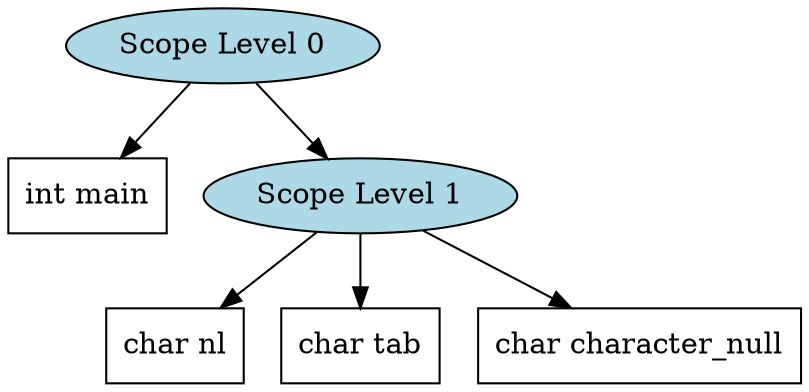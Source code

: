 digraph SymbolTable {
  node1 [label="Scope Level 0", style=filled, fillcolor=lightblue];
  node1 -> node1_main [color=black];
  node1_main [label="int main", shape=box, style=filled, fillcolor=white];
  node2 [label="Scope Level 1", style=filled, fillcolor=lightblue];
  node1 -> node2;
  node2 -> node2_nl [color=black];
  node2_nl [label="char nl", shape=box, style=filled, fillcolor=white];
  node2 -> node2_tab [color=black];
  node2_tab [label="char tab", shape=box, style=filled, fillcolor=white];
  node2 -> node2_character_null [color=black];
  node2_character_null [label="char character_null", shape=box, style=filled, fillcolor=white];
}
